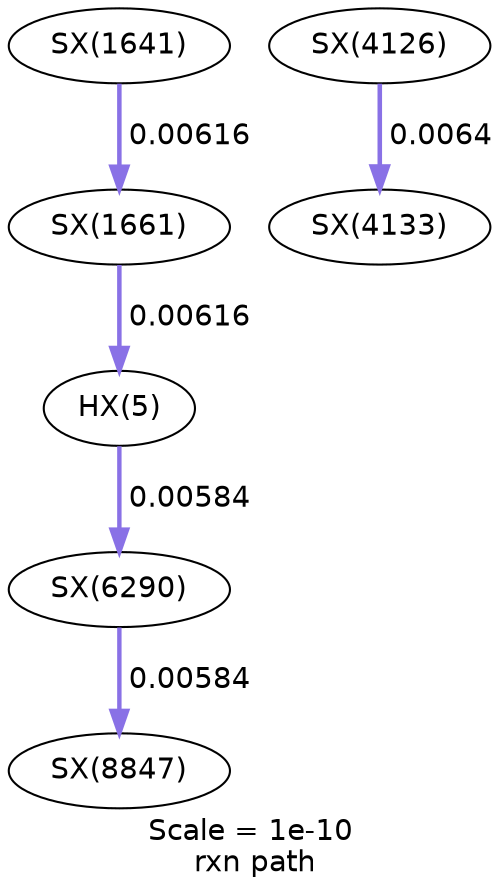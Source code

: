 digraph reaction_paths {
center=1;
s139 -> s59[fontname="Helvetica", style="setlinewidth(2.16)", arrowsize=1.08, color="0.7, 0.506, 0.9"
, label=" 0.00616"];
s59 -> s286[fontname="Helvetica", style="setlinewidth(2.12)", arrowsize=1.06, color="0.7, 0.506, 0.9"
, label=" 0.00584"];
s137 -> s139[fontname="Helvetica", style="setlinewidth(2.16)", arrowsize=1.08, color="0.7, 0.506, 0.9"
, label=" 0.00616"];
s204 -> s205[fontname="Helvetica", style="setlinewidth(2.19)", arrowsize=1.09, color="0.7, 0.506, 0.9"
, label=" 0.0064"];
s286 -> s303[fontname="Helvetica", style="setlinewidth(2.12)", arrowsize=1.06, color="0.7, 0.506, 0.9"
, label=" 0.00584"];
s59 [ fontname="Helvetica", label="HX(5)"];
s137 [ fontname="Helvetica", label="SX(1641)"];
s139 [ fontname="Helvetica", label="SX(1661)"];
s204 [ fontname="Helvetica", label="SX(4126)"];
s205 [ fontname="Helvetica", label="SX(4133)"];
s286 [ fontname="Helvetica", label="SX(6290)"];
s303 [ fontname="Helvetica", label="SX(8847)"];
 label = "Scale = 1e-10\l rxn path";
 fontname = "Helvetica";
}
